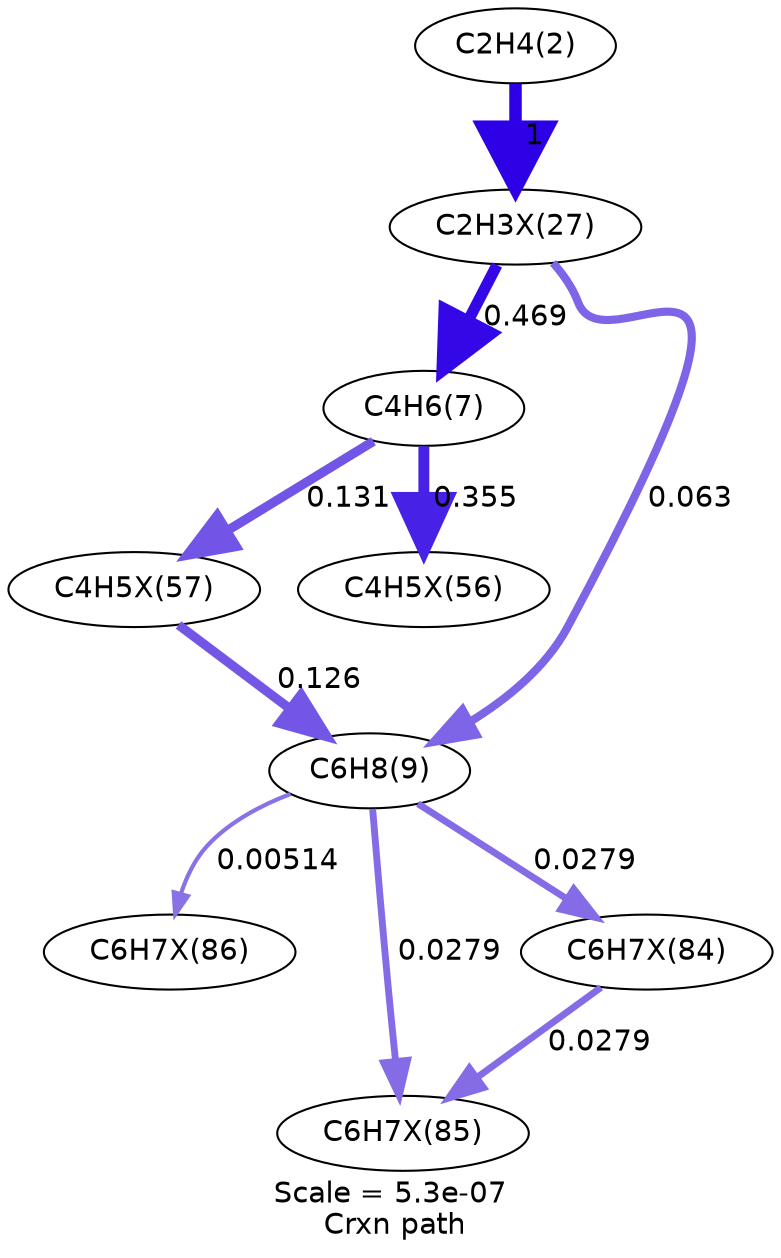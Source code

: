 digraph reaction_paths {
center=1;
s5 -> s50[fontname="Helvetica", style="setlinewidth(6)", arrowsize=3, color="0.7, 1.5, 0.9"
, label=" 1"];
s50 -> s8[fontname="Helvetica", style="setlinewidth(5.43)", arrowsize=2.71, color="0.7, 0.969, 0.9"
, label=" 0.469"];
s50 -> s9[fontname="Helvetica", style="setlinewidth(3.91)", arrowsize=1.96, color="0.7, 0.563, 0.9"
, label=" 0.063"];
s8 -> s60[fontname="Helvetica", style="setlinewidth(4.47)", arrowsize=2.23, color="0.7, 0.631, 0.9"
, label=" 0.131"];
s8 -> s59[fontname="Helvetica", style="setlinewidth(5.22)", arrowsize=2.61, color="0.7, 0.855, 0.9"
, label=" 0.355"];
s60 -> s9[fontname="Helvetica", style="setlinewidth(4.44)", arrowsize=2.22, color="0.7, 0.626, 0.9"
, label=" 0.126"];
s9 -> s65[fontname="Helvetica", style="setlinewidth(2.02)", arrowsize=1.01, color="0.7, 0.505, 0.9"
, label=" 0.00514"];
s9 -> s64[fontname="Helvetica", style="setlinewidth(3.3)", arrowsize=1.65, color="0.7, 0.528, 0.9"
, label=" 0.0279"];
s9 -> s63[fontname="Helvetica", style="setlinewidth(3.3)", arrowsize=1.65, color="0.7, 0.528, 0.9"
, label=" 0.0279"];
s63 -> s64[fontname="Helvetica", style="setlinewidth(3.3)", arrowsize=1.65, color="0.7, 0.528, 0.9"
, label=" 0.0279"];
s5 [ fontname="Helvetica", label="C2H4(2)"];
s8 [ fontname="Helvetica", label="C4H6(7)"];
s9 [ fontname="Helvetica", label="C6H8(9)"];
s50 [ fontname="Helvetica", label="C2H3X(27)"];
s59 [ fontname="Helvetica", label="C4H5X(56)"];
s60 [ fontname="Helvetica", label="C4H5X(57)"];
s63 [ fontname="Helvetica", label="C6H7X(84)"];
s64 [ fontname="Helvetica", label="C6H7X(85)"];
s65 [ fontname="Helvetica", label="C6H7X(86)"];
 label = "Scale = 5.3e-07\l Crxn path";
 fontname = "Helvetica";
}
